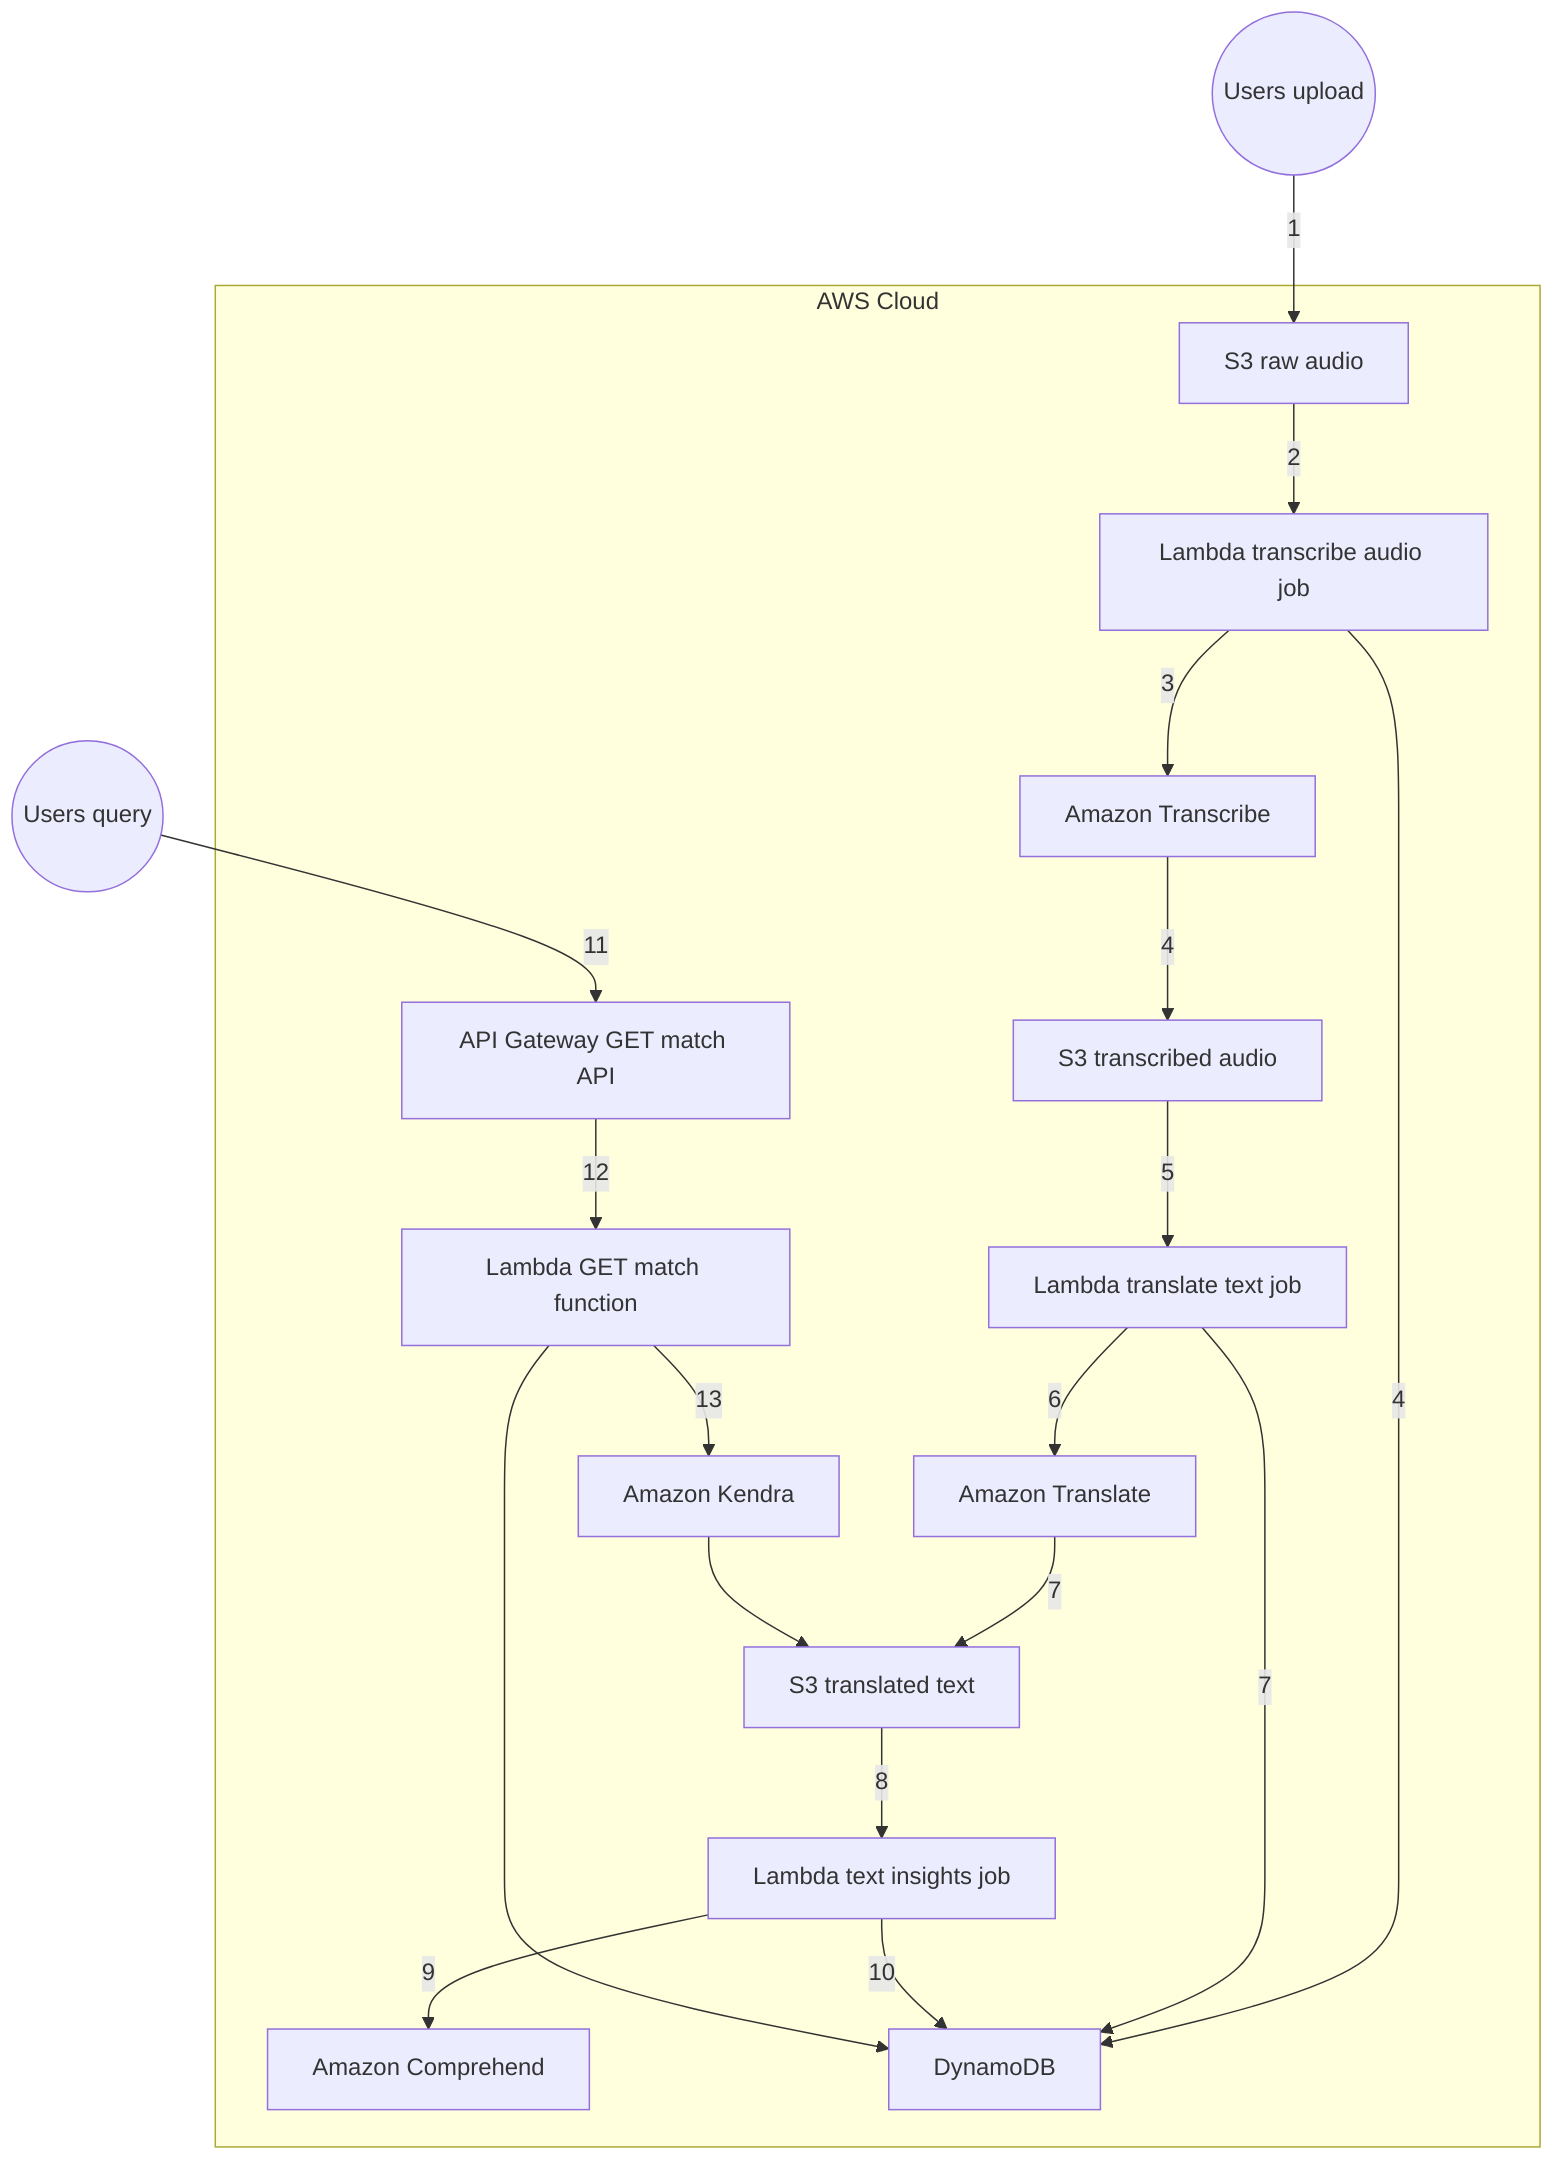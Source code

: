 graph TD
    Users((Users upload)) -->|1| s3:raw[S3 raw audio]
    s3:raw -->|2| lambda:transcribe[Lambda transcribe audio job]
    lambda:transcribe -->|3| transcribe:service[Amazon Transcribe]
    transcribe:service -->|4| s3:transcribed[S3 transcribed audio]
    s3:transcribed -->|5| lambda:translate[Lambda translate text job]
    lambda:translate -->|6| translate:service[Amazon Translate]
    translate:service -->|7| s3:translated[S3 translated text]
    s3:translated -->|8| lambda:insights[Lambda text insights job]
    lambda:insights -->|9| comprehend:service[Amazon Comprehend]
    
    lambda:transcribe -->|4| dynamodb:metadata[DynamoDB]
    lambda:translate -->|7| dynamodb:metadata
    lambda:insights -->|10| dynamodb:metadata
    
    Users2((Users query)) -->|11| apigateway:get[API Gateway GET match API]
    apigateway:get -->|12| lambda:match[Lambda GET match function]
    lambda:match -->|13| kendra:search[Amazon Kendra]
    kendra:search --> s3:translated
    lambda:match --> dynamodb:metadata
    
    subgraph AWS Cloud
        s3:raw
        lambda:transcribe
        transcribe:service
        s3:transcribed
        lambda:translate
        translate:service
        s3:translated
        lambda:insights
        comprehend:service
        dynamodb:metadata
        apigateway:get
        lambda:match
        kendra:search
    end